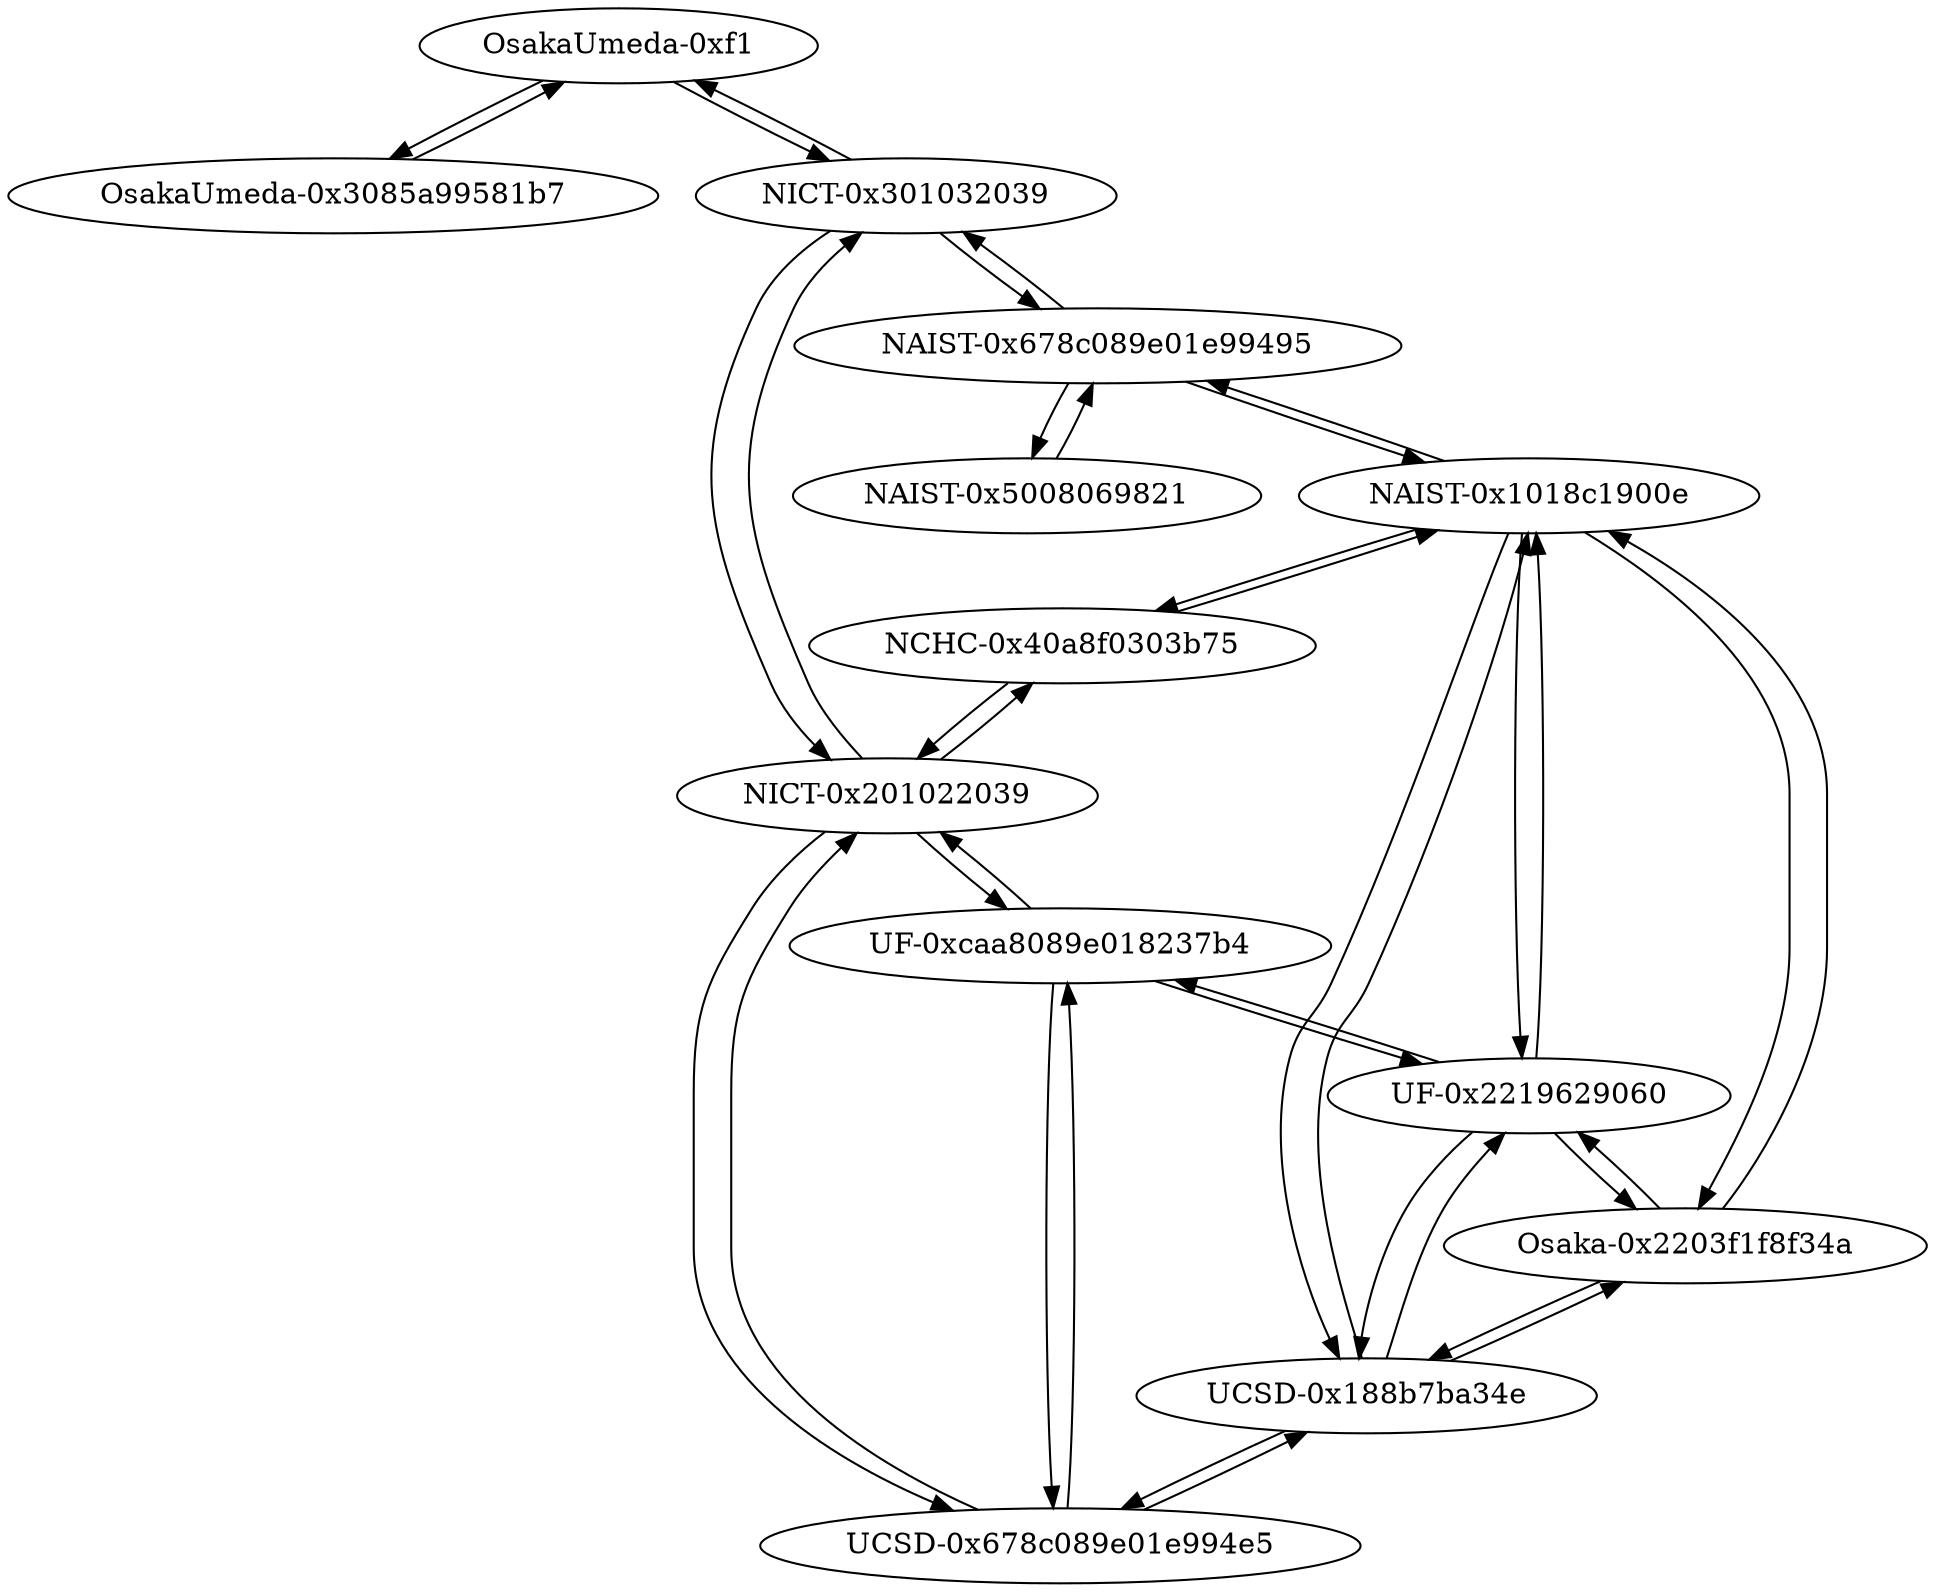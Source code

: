 digraph {
    subgraph OsakaUmeda {
        "OsakaUmeda-0xf1" -> "OsakaUmeda-0x3085a99581b7";
        "OsakaUmeda-0x3085a99581b7" -> "OsakaUmeda-0xf1";
    }
    subgraph Osaka {
    }
    subgraph NICT {
        "NICT-0x201022039" -> "NICT-0x301032039";
        "NICT-0x301032039" -> "NICT-0x201022039";
    }
    subgraph NAIST {
        "NAIST-0x678c089e01e99495" -> "NAIST-0x1018c1900e";
        "NAIST-0x678c089e01e99495" -> "NAIST-0x5008069821";
        "NAIST-0x1018c1900e" -> "NAIST-0x678c089e01e99495";
        "NAIST-0x5008069821" -> "NAIST-0x678c089e01e99495";
    }
    subgraph UCSD {
        "UCSD-0x678c089e01e994e5" -> "UCSD-0x188b7ba34e";
        "UCSD-0x188b7ba34e" -> "UCSD-0x678c089e01e994e5";
    }
    subgraph UF {
        "UF-0xcaa8089e018237b4" -> "UF-0x2219629060";
        "UF-0x2219629060" -> "UF-0xcaa8089e018237b4";
    }
    subgraph NCHC {
    }
"NAIST-0x678c089e01e99495" -> "NICT-0x301032039";
"NAIST-0x1018c1900e" -> "Osaka-0x2203f1f8f34a";
"NAIST-0x1018c1900e" -> "UCSD-0x188b7ba34e";
"NAIST-0x1018c1900e" -> "UF-0x2219629060";
"NAIST-0x1018c1900e" -> "NCHC-0x40a8f0303b75";
"Osaka-0x2203f1f8f34a" -> "NAIST-0x1018c1900e";
"Osaka-0x2203f1f8f34a" -> "UCSD-0x188b7ba34e";
"Osaka-0x2203f1f8f34a" -> "UF-0x2219629060";
"NICT-0x201022039" -> "UF-0xcaa8089e018237b4";
"NICT-0x201022039" -> "UCSD-0x678c089e01e994e5";
"NICT-0x201022039" -> "NCHC-0x40a8f0303b75";
"NICT-0x301032039" -> "OsakaUmeda-0xf1";
"NICT-0x301032039" -> "NAIST-0x678c089e01e99495";
"NCHC-0x40a8f0303b75" -> "NICT-0x201022039";
"NCHC-0x40a8f0303b75" -> "NAIST-0x1018c1900e";
"OsakaUmeda-0xf1" -> "NICT-0x301032039";
"UCSD-0x678c089e01e994e5" -> "UF-0xcaa8089e018237b4";
"UCSD-0x678c089e01e994e5" -> "NICT-0x201022039";
"UCSD-0x188b7ba34e" -> "Osaka-0x2203f1f8f34a";
"UCSD-0x188b7ba34e" -> "UF-0x2219629060";
"UCSD-0x188b7ba34e" -> "NAIST-0x1018c1900e";
"UF-0xcaa8089e018237b4" -> "UCSD-0x678c089e01e994e5";
"UF-0xcaa8089e018237b4" -> "NICT-0x201022039";
"UF-0x2219629060" -> "UCSD-0x188b7ba34e";
"UF-0x2219629060" -> "Osaka-0x2203f1f8f34a";
"UF-0x2219629060" -> "NAIST-0x1018c1900e"
}
